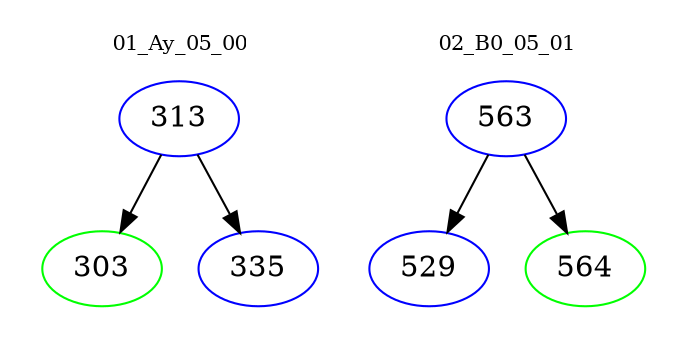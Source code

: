 digraph{
subgraph cluster_0 {
color = white
label = "01_Ay_05_00";
fontsize=10;
T0_313 [label="313", color="blue"]
T0_313 -> T0_303 [color="black"]
T0_303 [label="303", color="green"]
T0_313 -> T0_335 [color="black"]
T0_335 [label="335", color="blue"]
}
subgraph cluster_1 {
color = white
label = "02_B0_05_01";
fontsize=10;
T1_563 [label="563", color="blue"]
T1_563 -> T1_529 [color="black"]
T1_529 [label="529", color="blue"]
T1_563 -> T1_564 [color="black"]
T1_564 [label="564", color="green"]
}
}
